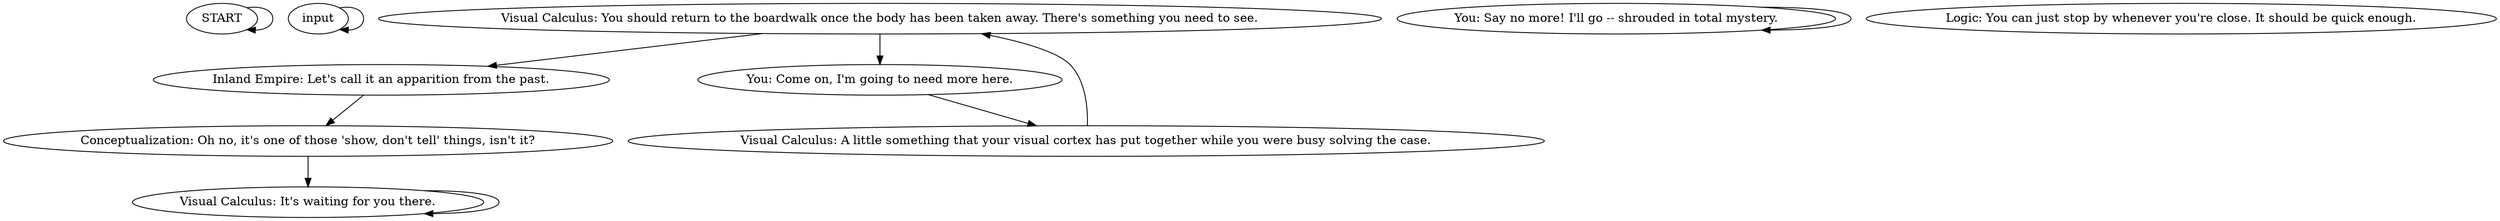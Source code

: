 # Helen - EasterEggs / Pleasure Wheel / Flow – PLAZA ORB / viscal pleasure wheel intro
# Viscal intro after WCW quest not taken
# ==================================================
digraph G {
	  0 [label="START"];
	  1 [label="input"];
	  2 [label="Visual Calculus: You should return to the boardwalk once the body has been taken away. There's something you need to see."];
	  3 [label="Inland Empire: Let's call it an apparition from the past."];
	  4 [label="You: Say no more! I'll go -- shrouded in total mystery."];
	  5 [label="Visual Calculus: It's waiting for you there."];
	  6 [label="Logic: You can just stop by whenever you're close. It should be quick enough."];
	  7 [label="Conceptualization: Oh no, it's one of those 'show, don't tell' things, isn't it?"];
	  8 [label="You: Come on, I'm going to need more here."];
	  9 [label="Visual Calculus: A little something that your visual cortex has put together while you were busy solving the case."];
	  0 -> 0
	  1 -> 1
	  2 -> 8
	  2 -> 3
	  3 -> 7
	  4 -> 4
	  5 -> 5
	  7 -> 5
	  8 -> 9
	  9 -> 2
}

